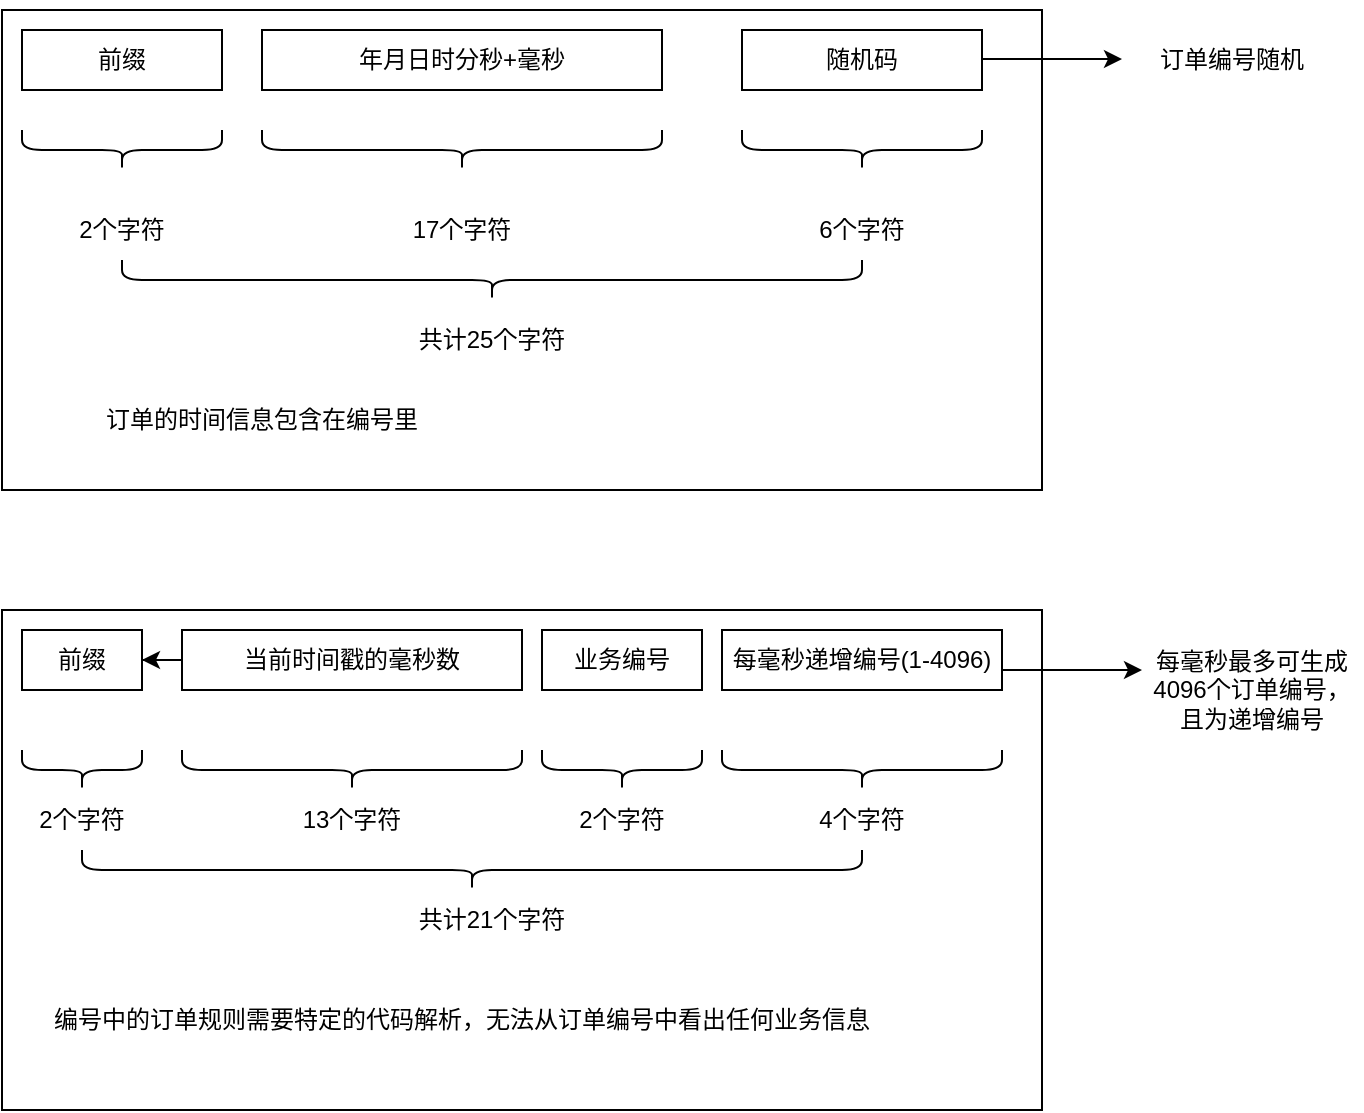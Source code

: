 <mxfile version="21.4.0" type="github">
  <diagram name="第 1 页" id="h-YlEtajoELXWKoNKWp4">
    <mxGraphModel dx="1434" dy="746" grid="1" gridSize="10" guides="1" tooltips="1" connect="1" arrows="1" fold="1" page="1" pageScale="1" pageWidth="827" pageHeight="1169" math="0" shadow="0">
      <root>
        <mxCell id="0" />
        <mxCell id="1" parent="0" />
        <mxCell id="oOEuEmjiVPEV5kPY5PhE-1" value="" style="rounded=0;whiteSpace=wrap;html=1;" parent="1" vertex="1">
          <mxGeometry x="70" y="100" width="520" height="240" as="geometry" />
        </mxCell>
        <mxCell id="oOEuEmjiVPEV5kPY5PhE-2" value="年月日时分秒+毫秒" style="rounded=0;whiteSpace=wrap;html=1;" parent="1" vertex="1">
          <mxGeometry x="200" y="110" width="200" height="30" as="geometry" />
        </mxCell>
        <mxCell id="oOEuEmjiVPEV5kPY5PhE-3" value="前缀" style="rounded=0;whiteSpace=wrap;html=1;" parent="1" vertex="1">
          <mxGeometry x="80" y="110" width="100" height="30" as="geometry" />
        </mxCell>
        <mxCell id="oOEuEmjiVPEV5kPY5PhE-4" value="随机码" style="rounded=0;whiteSpace=wrap;html=1;" parent="1" vertex="1">
          <mxGeometry x="440" y="110" width="120" height="30" as="geometry" />
        </mxCell>
        <mxCell id="oOEuEmjiVPEV5kPY5PhE-5" value="" style="shape=curlyBracket;whiteSpace=wrap;html=1;rounded=1;flipH=1;labelPosition=right;verticalLabelPosition=middle;align=left;verticalAlign=middle;direction=north;" parent="1" vertex="1">
          <mxGeometry x="80" y="160" width="100" height="20" as="geometry" />
        </mxCell>
        <mxCell id="oOEuEmjiVPEV5kPY5PhE-6" value="" style="shape=curlyBracket;whiteSpace=wrap;html=1;rounded=1;flipH=1;labelPosition=right;verticalLabelPosition=middle;align=left;verticalAlign=middle;direction=north;" parent="1" vertex="1">
          <mxGeometry x="200" y="160" width="200" height="20" as="geometry" />
        </mxCell>
        <mxCell id="oOEuEmjiVPEV5kPY5PhE-7" value="" style="shape=curlyBracket;whiteSpace=wrap;html=1;rounded=1;flipH=1;labelPosition=right;verticalLabelPosition=middle;align=left;verticalAlign=middle;direction=north;" parent="1" vertex="1">
          <mxGeometry x="440" y="160" width="120" height="20" as="geometry" />
        </mxCell>
        <mxCell id="oOEuEmjiVPEV5kPY5PhE-8" value="2个字符" style="text;html=1;strokeColor=none;fillColor=none;align=center;verticalAlign=middle;whiteSpace=wrap;rounded=0;" parent="1" vertex="1">
          <mxGeometry x="100" y="195" width="60" height="30" as="geometry" />
        </mxCell>
        <mxCell id="oOEuEmjiVPEV5kPY5PhE-9" value="17个字符" style="text;html=1;strokeColor=none;fillColor=none;align=center;verticalAlign=middle;whiteSpace=wrap;rounded=0;" parent="1" vertex="1">
          <mxGeometry x="270" y="195" width="60" height="30" as="geometry" />
        </mxCell>
        <mxCell id="oOEuEmjiVPEV5kPY5PhE-10" value="6个字符" style="text;html=1;strokeColor=none;fillColor=none;align=center;verticalAlign=middle;whiteSpace=wrap;rounded=0;" parent="1" vertex="1">
          <mxGeometry x="470" y="195" width="60" height="30" as="geometry" />
        </mxCell>
        <mxCell id="oOEuEmjiVPEV5kPY5PhE-11" value="共计25个字符" style="text;html=1;strokeColor=none;fillColor=none;align=center;verticalAlign=middle;whiteSpace=wrap;rounded=0;" parent="1" vertex="1">
          <mxGeometry x="220" y="250" width="190" height="30" as="geometry" />
        </mxCell>
        <mxCell id="oOEuEmjiVPEV5kPY5PhE-12" value="" style="shape=curlyBracket;whiteSpace=wrap;html=1;rounded=1;flipH=1;labelPosition=right;verticalLabelPosition=middle;align=left;verticalAlign=middle;direction=north;" parent="1" vertex="1">
          <mxGeometry x="130" y="225" width="370" height="20" as="geometry" />
        </mxCell>
        <mxCell id="oOEuEmjiVPEV5kPY5PhE-13" value="订单的时间信息包含在编号里" style="text;html=1;strokeColor=none;fillColor=none;align=center;verticalAlign=middle;whiteSpace=wrap;rounded=0;" parent="1" vertex="1">
          <mxGeometry x="80" y="290" width="240" height="30" as="geometry" />
        </mxCell>
        <mxCell id="oOEuEmjiVPEV5kPY5PhE-14" value="" style="rounded=0;whiteSpace=wrap;html=1;" parent="1" vertex="1">
          <mxGeometry x="70" y="400" width="520" height="250" as="geometry" />
        </mxCell>
        <mxCell id="oOEuEmjiVPEV5kPY5PhE-15" value="前缀" style="rounded=0;whiteSpace=wrap;html=1;" parent="1" vertex="1">
          <mxGeometry x="80" y="410" width="60" height="30" as="geometry" />
        </mxCell>
        <mxCell id="oOEuEmjiVPEV5kPY5PhE-18" value="" style="edgeStyle=orthogonalEdgeStyle;rounded=0;orthogonalLoop=1;jettySize=auto;html=1;" parent="1" source="oOEuEmjiVPEV5kPY5PhE-16" target="oOEuEmjiVPEV5kPY5PhE-15" edge="1">
          <mxGeometry relative="1" as="geometry" />
        </mxCell>
        <mxCell id="oOEuEmjiVPEV5kPY5PhE-16" value="当前时间戳的毫秒数" style="rounded=0;whiteSpace=wrap;html=1;" parent="1" vertex="1">
          <mxGeometry x="160" y="410" width="170" height="30" as="geometry" />
        </mxCell>
        <mxCell id="oOEuEmjiVPEV5kPY5PhE-17" value="每毫秒递增编号(1-4096)" style="rounded=0;whiteSpace=wrap;html=1;" parent="1" vertex="1">
          <mxGeometry x="430" y="410" width="140" height="30" as="geometry" />
        </mxCell>
        <mxCell id="oOEuEmjiVPEV5kPY5PhE-19" value="业务编号" style="rounded=0;whiteSpace=wrap;html=1;" parent="1" vertex="1">
          <mxGeometry x="340" y="410" width="80" height="30" as="geometry" />
        </mxCell>
        <mxCell id="oOEuEmjiVPEV5kPY5PhE-20" value="" style="shape=curlyBracket;whiteSpace=wrap;html=1;rounded=1;flipH=1;labelPosition=right;verticalLabelPosition=middle;align=left;verticalAlign=middle;direction=north;" parent="1" vertex="1">
          <mxGeometry x="80" y="470" width="60" height="20" as="geometry" />
        </mxCell>
        <mxCell id="oOEuEmjiVPEV5kPY5PhE-21" value="2个字符" style="text;html=1;strokeColor=none;fillColor=none;align=center;verticalAlign=middle;whiteSpace=wrap;rounded=0;" parent="1" vertex="1">
          <mxGeometry x="80" y="490" width="60" height="30" as="geometry" />
        </mxCell>
        <mxCell id="oOEuEmjiVPEV5kPY5PhE-22" value="" style="shape=curlyBracket;whiteSpace=wrap;html=1;rounded=1;flipH=1;labelPosition=right;verticalLabelPosition=middle;align=left;verticalAlign=middle;direction=north;" parent="1" vertex="1">
          <mxGeometry x="160" y="470" width="170" height="20" as="geometry" />
        </mxCell>
        <mxCell id="oOEuEmjiVPEV5kPY5PhE-23" value="13个字符" style="text;html=1;strokeColor=none;fillColor=none;align=center;verticalAlign=middle;whiteSpace=wrap;rounded=0;" parent="1" vertex="1">
          <mxGeometry x="215" y="490" width="60" height="30" as="geometry" />
        </mxCell>
        <mxCell id="oOEuEmjiVPEV5kPY5PhE-24" value="" style="shape=curlyBracket;whiteSpace=wrap;html=1;rounded=1;flipH=1;labelPosition=right;verticalLabelPosition=middle;align=left;verticalAlign=middle;direction=north;" parent="1" vertex="1">
          <mxGeometry x="340" y="470" width="80" height="20" as="geometry" />
        </mxCell>
        <mxCell id="oOEuEmjiVPEV5kPY5PhE-25" value="2个字符" style="text;html=1;strokeColor=none;fillColor=none;align=center;verticalAlign=middle;whiteSpace=wrap;rounded=0;" parent="1" vertex="1">
          <mxGeometry x="350" y="490" width="60" height="30" as="geometry" />
        </mxCell>
        <mxCell id="oOEuEmjiVPEV5kPY5PhE-26" value="" style="shape=curlyBracket;whiteSpace=wrap;html=1;rounded=1;flipH=1;labelPosition=right;verticalLabelPosition=middle;align=left;verticalAlign=middle;direction=north;" parent="1" vertex="1">
          <mxGeometry x="430" y="470" width="140" height="20" as="geometry" />
        </mxCell>
        <mxCell id="oOEuEmjiVPEV5kPY5PhE-27" value="4个字符" style="text;html=1;strokeColor=none;fillColor=none;align=center;verticalAlign=middle;whiteSpace=wrap;rounded=0;" parent="1" vertex="1">
          <mxGeometry x="470" y="490" width="60" height="30" as="geometry" />
        </mxCell>
        <mxCell id="oOEuEmjiVPEV5kPY5PhE-28" value="" style="shape=curlyBracket;whiteSpace=wrap;html=1;rounded=1;flipH=1;labelPosition=right;verticalLabelPosition=middle;align=left;verticalAlign=middle;direction=north;" parent="1" vertex="1">
          <mxGeometry x="110" y="520" width="390" height="20" as="geometry" />
        </mxCell>
        <mxCell id="oOEuEmjiVPEV5kPY5PhE-29" value="共计21个字符" style="text;html=1;strokeColor=none;fillColor=none;align=center;verticalAlign=middle;whiteSpace=wrap;rounded=0;" parent="1" vertex="1">
          <mxGeometry x="220" y="540" width="190" height="30" as="geometry" />
        </mxCell>
        <mxCell id="e_M5NRfI1AlhgO6A6abC-1" value="编号中的订单规则需要特定的代码解析，无法从订单编号中看出任何业务信息" style="text;html=1;strokeColor=none;fillColor=none;align=center;verticalAlign=middle;whiteSpace=wrap;rounded=0;" vertex="1" parent="1">
          <mxGeometry x="80" y="590" width="440" height="30" as="geometry" />
        </mxCell>
        <mxCell id="e_M5NRfI1AlhgO6A6abC-3" value="" style="endArrow=classic;html=1;rounded=0;" edge="1" parent="1">
          <mxGeometry width="50" height="50" relative="1" as="geometry">
            <mxPoint x="570" y="430" as="sourcePoint" />
            <mxPoint x="640" y="430" as="targetPoint" />
          </mxGeometry>
        </mxCell>
        <mxCell id="e_M5NRfI1AlhgO6A6abC-4" value="每毫秒最多可生成4096个订单编号，且为递增编号" style="text;html=1;strokeColor=none;fillColor=none;align=center;verticalAlign=middle;whiteSpace=wrap;rounded=0;" vertex="1" parent="1">
          <mxGeometry x="640" y="410" width="110" height="60" as="geometry" />
        </mxCell>
        <mxCell id="e_M5NRfI1AlhgO6A6abC-5" value="" style="endArrow=classic;html=1;rounded=0;" edge="1" parent="1">
          <mxGeometry width="50" height="50" relative="1" as="geometry">
            <mxPoint x="560" y="124.5" as="sourcePoint" />
            <mxPoint x="630" y="124.5" as="targetPoint" />
          </mxGeometry>
        </mxCell>
        <mxCell id="e_M5NRfI1AlhgO6A6abC-6" value="订单编号随机" style="text;html=1;strokeColor=none;fillColor=none;align=center;verticalAlign=middle;whiteSpace=wrap;rounded=0;" vertex="1" parent="1">
          <mxGeometry x="630" y="95" width="110" height="60" as="geometry" />
        </mxCell>
      </root>
    </mxGraphModel>
  </diagram>
</mxfile>
